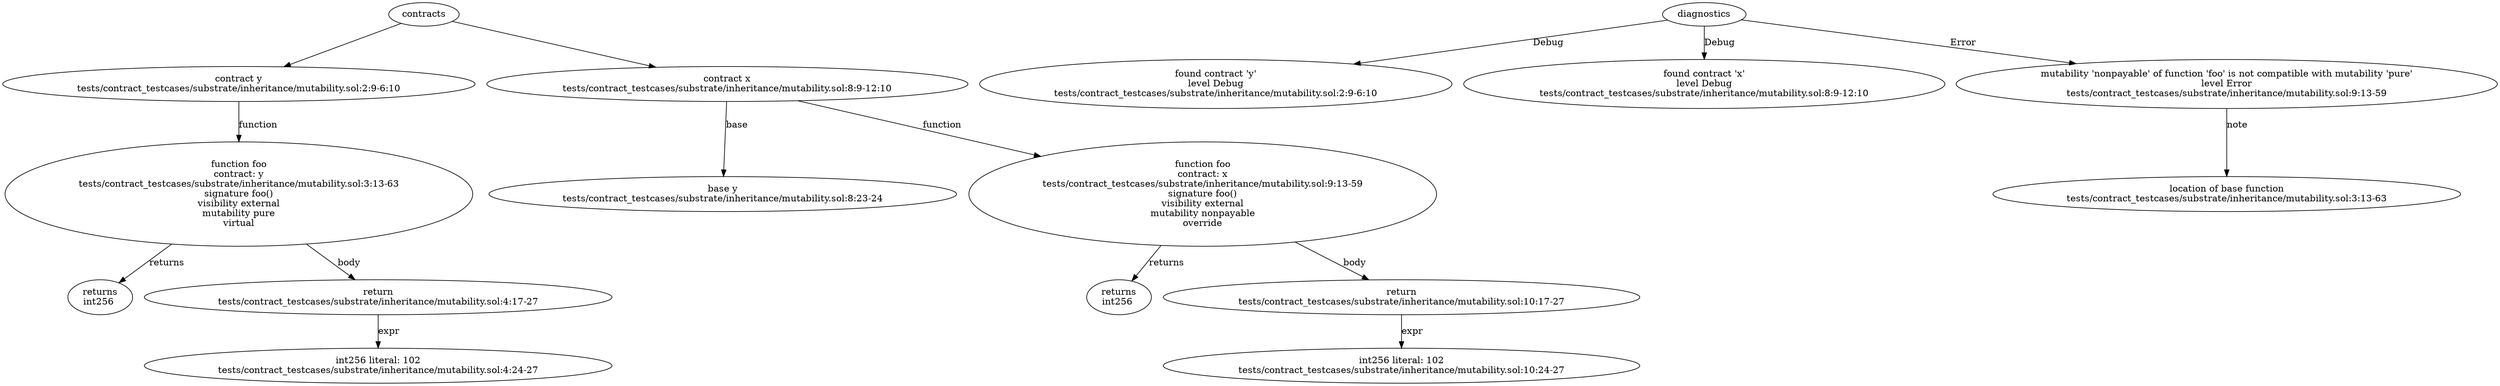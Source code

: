 strict digraph "tests/contract_testcases/substrate/inheritance/mutability.sol" {
	contract [label="contract y\ntests/contract_testcases/substrate/inheritance/mutability.sol:2:9-6:10"]
	foo [label="function foo\ncontract: y\ntests/contract_testcases/substrate/inheritance/mutability.sol:3:13-63\nsignature foo()\nvisibility external\nmutability pure\nvirtual"]
	returns [label="returns\nint256 "]
	return [label="return\ntests/contract_testcases/substrate/inheritance/mutability.sol:4:17-27"]
	number_literal [label="int256 literal: 102\ntests/contract_testcases/substrate/inheritance/mutability.sol:4:24-27"]
	contract_6 [label="contract x\ntests/contract_testcases/substrate/inheritance/mutability.sol:8:9-12:10"]
	base [label="base y\ntests/contract_testcases/substrate/inheritance/mutability.sol:8:23-24"]
	foo_8 [label="function foo\ncontract: x\ntests/contract_testcases/substrate/inheritance/mutability.sol:9:13-59\nsignature foo()\nvisibility external\nmutability nonpayable\noverride"]
	returns_9 [label="returns\nint256 "]
	return_10 [label="return\ntests/contract_testcases/substrate/inheritance/mutability.sol:10:17-27"]
	number_literal_11 [label="int256 literal: 102\ntests/contract_testcases/substrate/inheritance/mutability.sol:10:24-27"]
	diagnostic [label="found contract 'y'\nlevel Debug\ntests/contract_testcases/substrate/inheritance/mutability.sol:2:9-6:10"]
	diagnostic_14 [label="found contract 'x'\nlevel Debug\ntests/contract_testcases/substrate/inheritance/mutability.sol:8:9-12:10"]
	diagnostic_15 [label="mutability 'nonpayable' of function 'foo' is not compatible with mutability 'pure'\nlevel Error\ntests/contract_testcases/substrate/inheritance/mutability.sol:9:13-59"]
	note [label="location of base function\ntests/contract_testcases/substrate/inheritance/mutability.sol:3:13-63"]
	contracts -> contract
	contract -> foo [label="function"]
	foo -> returns [label="returns"]
	foo -> return [label="body"]
	return -> number_literal [label="expr"]
	contracts -> contract_6
	contract_6 -> base [label="base"]
	contract_6 -> foo_8 [label="function"]
	foo_8 -> returns_9 [label="returns"]
	foo_8 -> return_10 [label="body"]
	return_10 -> number_literal_11 [label="expr"]
	diagnostics -> diagnostic [label="Debug"]
	diagnostics -> diagnostic_14 [label="Debug"]
	diagnostics -> diagnostic_15 [label="Error"]
	diagnostic_15 -> note [label="note"]
}
